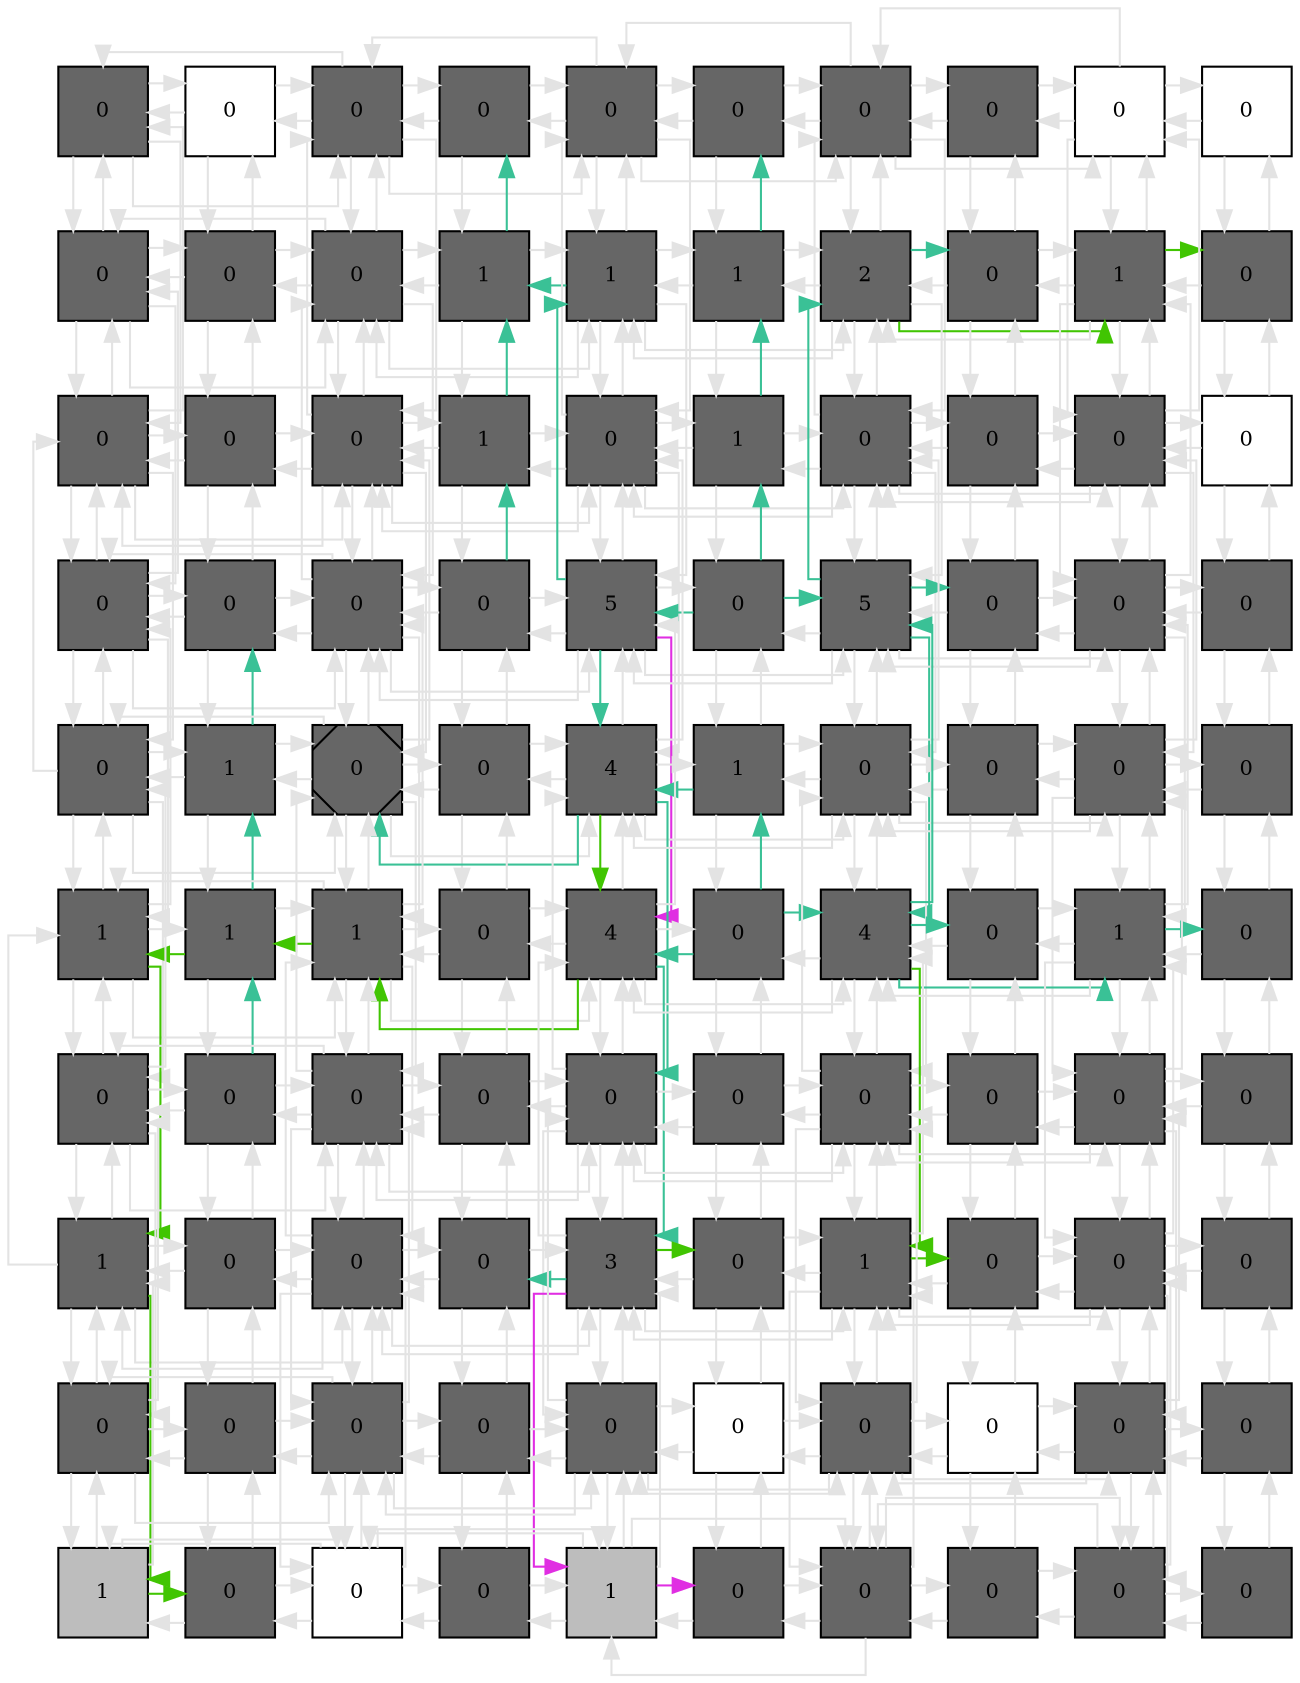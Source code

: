 digraph layout  {
rankdir=TB;
splines=ortho;
node [fixedsize=false, style=filled, width="0.6"];
edge [constraint=false];
0 [fillcolor="#666666", fontsize=10, label=0, shape=square, tooltip="name:  FGFR1 ,\nin_degree: 4,\nout_degree: 4"];
1 [fillcolor="#FFFFFF", fontsize=10, label=0, shape=square, tooltip="name: None,\nin_degree: 3,\nout_degree: 3"];
2 [fillcolor="#666666", fontsize=10, label=0, shape=square, tooltip="name:  LGALS1 ,\nin_degree: 6,\nout_degree: 6"];
3 [fillcolor="#666666", fontsize=10, label=0, shape=square, tooltip="name:  OGT ,\nin_degree: 3,\nout_degree: 3"];
4 [fillcolor="#666666", fontsize=10, label=0, shape=square, tooltip="name:  MGAT5 ,\nin_degree: 6,\nout_degree: 6"];
5 [fillcolor="#666666", fontsize=10, label=0, shape=square, tooltip="name:  SELP ,\nin_degree: 3,\nout_degree: 3"];
6 [fillcolor="#666666", fontsize=10, label=0, shape=square, tooltip="name:  CD63 ,\nin_degree: 6,\nout_degree: 6"];
7 [fillcolor="#666666", fontsize=10, label=0, shape=square, tooltip="name:  CD81 ,\nin_degree: 3,\nout_degree: 3"];
8 [fillcolor="#FFFFFF", fontsize=10, label=0, shape=square, tooltip="name: None,\nin_degree: 5,\nout_degree: 5"];
9 [fillcolor="#FFFFFF", fontsize=10, label=0, shape=square, tooltip="name: None,\nin_degree: 2,\nout_degree: 2"];
10 [fillcolor="#666666", fontsize=10, label=0, shape=square, tooltip="name:  PTCH1 ,\nin_degree: 5,\nout_degree: 5"];
11 [fillcolor="#666666", fontsize=10, label=0, shape=square, tooltip="name:  H2AFX ,\nin_degree: 4,\nout_degree: 4"];
12 [fillcolor="#666666", fontsize=10, label=0, shape=square, tooltip="name:  BMI1 ,\nin_degree: 7,\nout_degree: 7"];
13 [fillcolor="#666666", fontsize=10, label=1, shape=square, tooltip="name:  CASP3 ,\nin_degree: 4,\nout_degree: 4"];
14 [fillcolor="#666666", fontsize=10, label=1, shape=square, tooltip="name:  CD70 ,\nin_degree: 7,\nout_degree: 7"];
15 [fillcolor="#666666", fontsize=10, label=1, shape=square, tooltip="name:  RPS6KA5 ,\nin_degree: 4,\nout_degree: 4"];
16 [fillcolor="#666666", fontsize=10, label=2, shape=square, tooltip="name:  MAP4K4 ,\nin_degree: 7,\nout_degree: 7"];
17 [fillcolor="#666666", fontsize=10, label=0, shape=square, tooltip="name:  CD69 ,\nin_degree: 4,\nout_degree: 4"];
18 [fillcolor="#666666", fontsize=10, label=1, shape=square, tooltip="name:  MYL9 ,\nin_degree: 6,\nout_degree: 6"];
19 [fillcolor="#666666", fontsize=10, label=0, shape=square, tooltip="name:  MYLK ,\nin_degree: 3,\nout_degree: 3"];
20 [fillcolor="#666666", fontsize=10, label=0, shape=square, tooltip="name:  PAX3 ,\nin_degree: 6,\nout_degree: 6"];
21 [fillcolor="#666666", fontsize=10, label=0, shape=square, tooltip="name:  ALOX5 ,\nin_degree: 4,\nout_degree: 4"];
22 [fillcolor="#666666", fontsize=10, label=0, shape=square, tooltip="name:  TGFBR3 ,\nin_degree: 8,\nout_degree: 8"];
23 [fillcolor="#666666", fontsize=10, label=1, shape=square, tooltip="name:  CTSB ,\nin_degree: 4,\nout_degree: 4"];
24 [fillcolor="#666666", fontsize=10, label=0, shape=square, tooltip="name:  CAV1 ,\nin_degree: 8,\nout_degree: 8"];
25 [fillcolor="#666666", fontsize=10, label=1, shape=square, tooltip="name:  AKAP12 ,\nin_degree: 4,\nout_degree: 4"];
26 [fillcolor="#666666", fontsize=10, label=0, shape=square, tooltip="name:  PRKCA ,\nin_degree: 8,\nout_degree: 8"];
27 [fillcolor="#666666", fontsize=10, label=0, shape=square, tooltip="name:  PLD1 ,\nin_degree: 4,\nout_degree: 4"];
28 [fillcolor="#666666", fontsize=10, label=0, shape=square, tooltip="name:  MARCKS ,\nin_degree: 7,\nout_degree: 7"];
29 [fillcolor="#FFFFFF", fontsize=10, label=0, shape=square, tooltip="name: None,\nin_degree: 3,\nout_degree: 3"];
30 [fillcolor="#666666", fontsize=10, label=0, shape=square, tooltip="name:  NAB1 ,\nin_degree: 6,\nout_degree: 6"];
31 [fillcolor="#666666", fontsize=10, label=0, shape=square, tooltip="name:  EGR1 ,\nin_degree: 4,\nout_degree: 4"];
32 [fillcolor="#666666", fontsize=10, label=0, shape=square, tooltip="name:  INPP5D ,\nin_degree: 8,\nout_degree: 8"];
33 [fillcolor="#666666", fontsize=10, label=0, shape=square, tooltip="name:  IGF1R ,\nin_degree: 4,\nout_degree: 4"];
34 [fillcolor="#666666", fontsize=10, label=5, shape=square, tooltip="name:  LPL ,\nin_degree: 8,\nout_degree: 8"];
35 [fillcolor="#666666", fontsize=10, label=0, shape=square, tooltip="name:  TNF ,\nin_degree: 4,\nout_degree: 4"];
36 [fillcolor="#666666", fontsize=10, label=5, shape=square, tooltip="name:  DPP4 ,\nin_degree: 8,\nout_degree: 8"];
37 [fillcolor="#666666", fontsize=10, label=0, shape=square, tooltip="name:  APP ,\nin_degree: 4,\nout_degree: 4"];
38 [fillcolor="#666666", fontsize=10, label=0, shape=square, tooltip="name:  FYN ,\nin_degree: 7,\nout_degree: 7"];
39 [fillcolor="#666666", fontsize=10, label=0, shape=square, tooltip="name:  APLP2 ,\nin_degree: 3,\nout_degree: 3"];
40 [fillcolor="#666666", fontsize=10, label=0, shape=square, tooltip="name:  FRK ,\nin_degree: 6,\nout_degree: 6"];
41 [fillcolor="#666666", fontsize=10, label=1, shape=square, tooltip="name:  AEBP1 ,\nin_degree: 4,\nout_degree: 4"];
42 [fillcolor="#666666", fontsize=10, label=0, shape=Msquare, tooltip="name:  PTEN ,\nin_degree: 8,\nout_degree: 8"];
43 [fillcolor="#666666", fontsize=10, label=0, shape=square, tooltip="name:  AKT3 ,\nin_degree: 4,\nout_degree: 4"];
44 [fillcolor="#666666", fontsize=10, label=4, shape=square, tooltip="name:  ADM ,\nin_degree: 8,\nout_degree: 8"];
45 [fillcolor="#666666", fontsize=10, label=1, shape=square, tooltip="name:  NCOR2 ,\nin_degree: 4,\nout_degree: 4"];
46 [fillcolor="#666666", fontsize=10, label=0, shape=square, tooltip="name:  VDR ,\nin_degree: 8,\nout_degree: 8"];
47 [fillcolor="#666666", fontsize=10, label=0, shape=square, tooltip="name:  CD74 ,\nin_degree: 4,\nout_degree: 4"];
48 [fillcolor="#666666", fontsize=10, label=0, shape=square, tooltip="name:  CSDA ,\nin_degree: 7,\nout_degree: 7"];
49 [fillcolor="#666666", fontsize=10, label=0, shape=square, tooltip="name:  CHST2 ,\nin_degree: 3,\nout_degree: 3"];
50 [fillcolor="#666666", fontsize=10, label=1, shape=square, tooltip="name:  SKI ,\nin_degree: 6,\nout_degree: 6"];
51 [fillcolor="#666666", fontsize=10, label=1, shape=square, tooltip="name:  HDAC9 ,\nin_degree: 4,\nout_degree: 4"];
52 [fillcolor="#666666", fontsize=10, label=1, shape=square, tooltip="name:  RRM1 ,\nin_degree: 8,\nout_degree: 8"];
53 [fillcolor="#666666", fontsize=10, label=0, shape=square, tooltip="name:  JAK1 ,\nin_degree: 4,\nout_degree: 4"];
54 [fillcolor="#666666", fontsize=10, label=4, shape=square, tooltip="name:  IL7 ,\nin_degree: 8,\nout_degree: 8"];
55 [fillcolor="#666666", fontsize=10, label=0, shape=square, tooltip="name:  IFNGR2 ,\nin_degree: 4,\nout_degree: 4"];
56 [fillcolor="#666666", fontsize=10, label=4, shape=square, tooltip="name:  HSP90B1 ,\nin_degree: 8,\nout_degree: 8"];
57 [fillcolor="#666666", fontsize=10, label=0, shape=square, tooltip="name:  MIF ,\nin_degree: 4,\nout_degree: 4"];
58 [fillcolor="#666666", fontsize=10, label=1, shape=square, tooltip="name:  RFC5 ,\nin_degree: 7,\nout_degree: 7"];
59 [fillcolor="#666666", fontsize=10, label=0, shape=square, tooltip="name:  SELL ,\nin_degree: 3,\nout_degree: 3"];
60 [fillcolor="#666666", fontsize=10, label=0, shape=square, tooltip="name:  CREM ,\nin_degree: 6,\nout_degree: 6"];
61 [fillcolor="#666666", fontsize=10, label=0, shape=square, tooltip="name:  CNR1 ,\nin_degree: 4,\nout_degree: 4"];
62 [fillcolor="#666666", fontsize=10, label=0, shape=square, tooltip="name:  ILK ,\nin_degree: 8,\nout_degree: 8"];
63 [fillcolor="#666666", fontsize=10, label=0, shape=square, tooltip="name:  IL10RA ,\nin_degree: 4,\nout_degree: 4"];
64 [fillcolor="#666666", fontsize=10, label=0, shape=square, tooltip="name:  FOS ,\nin_degree: 8,\nout_degree: 8"];
65 [fillcolor="#666666", fontsize=10, label=0, shape=square, tooltip="name:  CCL5 ,\nin_degree: 4,\nout_degree: 4"];
66 [fillcolor="#666666", fontsize=10, label=0, shape=square, tooltip="name:  HSP90AA1 ,\nin_degree: 8,\nout_degree: 8"];
67 [fillcolor="#666666", fontsize=10, label=0, shape=square, tooltip="name:  GSK3B ,\nin_degree: 4,\nout_degree: 4"];
68 [fillcolor="#666666", fontsize=10, label=0, shape=square, tooltip="name:  PCNA ,\nin_degree: 7,\nout_degree: 7"];
69 [fillcolor="#666666", fontsize=10, label=0, shape=square, tooltip="name:  TCF3 ,\nin_degree: 3,\nout_degree: 3"];
70 [fillcolor="#666666", fontsize=10, label=1, shape=square, tooltip="name:  HIST1H3H ,\nin_degree: 6,\nout_degree: 6"];
71 [fillcolor="#666666", fontsize=10, label=0, shape=square, tooltip="name:  HIST2H2AA3 ,\nin_degree: 4,\nout_degree: 4"];
72 [fillcolor="#666666", fontsize=10, label=0, shape=square, tooltip="name:  CSNK2A2 ,\nin_degree: 8,\nout_degree: 8"];
73 [fillcolor="#666666", fontsize=10, label=0, shape=square, tooltip="name:  APOBEC3G ,\nin_degree: 4,\nout_degree: 4"];
74 [fillcolor="#666666", fontsize=10, label=3, shape=square, tooltip="name:  LMNA ,\nin_degree: 8,\nout_degree: 8"];
75 [fillcolor="#666666", fontsize=10, label=0, shape=square, tooltip="name:  NOTCH2 ,\nin_degree: 4,\nout_degree: 4"];
76 [fillcolor="#666666", fontsize=10, label=1, shape=square, tooltip="name:  FCER2 ,\nin_degree: 8,\nout_degree: 8"];
77 [fillcolor="#666666", fontsize=10, label=0, shape=square, tooltip="name:  NFE2L2 ,\nin_degree: 4,\nout_degree: 4"];
78 [fillcolor="#666666", fontsize=10, label=0, shape=square, tooltip="name:  LIG1 ,\nin_degree: 7,\nout_degree: 7"];
79 [fillcolor="#666666", fontsize=10, label=0, shape=square, tooltip="name:  AFF1 ,\nin_degree: 3,\nout_degree: 3"];
80 [fillcolor="#666666", fontsize=10, label=0, shape=square, tooltip="name:  ANXA2 ,\nin_degree: 5,\nout_degree: 5"];
81 [fillcolor="#666666", fontsize=10, label=0, shape=square, tooltip="name:  EED ,\nin_degree: 4,\nout_degree: 4"];
82 [fillcolor="#666666", fontsize=10, label=0, shape=square, tooltip="name:  CCND2 ,\nin_degree: 7,\nout_degree: 7"];
83 [fillcolor="#666666", fontsize=10, label=0, shape=square, tooltip="name:  CUL5 ,\nin_degree: 4,\nout_degree: 4"];
84 [fillcolor="#666666", fontsize=10, label=0, shape=square, tooltip="name:  MAP2K6 ,\nin_degree: 7,\nout_degree: 7"];
85 [fillcolor="#FFFFFF", fontsize=10, label=0, shape=square, tooltip="name: None,\nin_degree: 4,\nout_degree: 4"];
86 [fillcolor="#666666", fontsize=10, label=0, shape=square, tooltip="name:  AICDA ,\nin_degree: 7,\nout_degree: 7"];
87 [fillcolor="#FFFFFF", fontsize=10, label=0, shape=square, tooltip="name: None,\nin_degree: 4,\nout_degree: 4"];
88 [fillcolor="#666666", fontsize=10, label=0, shape=square, tooltip="name:  CD79A ,\nin_degree: 6,\nout_degree: 6"];
89 [fillcolor="#666666", fontsize=10, label=0, shape=square, tooltip="name:  BLNK ,\nin_degree: 3,\nout_degree: 3"];
90 [fillcolor="#bdbdbd", fontsize=10, label=1, shape=square, tooltip="name: None,\nin_degree: 4,\nout_degree: 4"];
91 [fillcolor="#666666", fontsize=10, label=0, shape=square, tooltip="name:  EZH2 ,\nin_degree: 3,\nout_degree: 3"];
92 [fillcolor="#FFFFFF", fontsize=10, label=0, shape=square, tooltip="name: None,\nin_degree: 6,\nout_degree: 6"];
93 [fillcolor="#666666", fontsize=10, label=0, shape=square, tooltip="name:  RUNX3 ,\nin_degree: 3,\nout_degree: 3"];
94 [fillcolor="#bdbdbd", fontsize=10, label=1, shape=square, tooltip="name: None,\nin_degree: 6,\nout_degree: 6"];
95 [fillcolor="#666666", fontsize=10, label=0, shape=square, tooltip="name:  PRF1 ,\nin_degree: 3,\nout_degree: 3"];
96 [fillcolor="#666666", fontsize=10, label=0, shape=square, tooltip="name:  CD27 ,\nin_degree: 6,\nout_degree: 6"];
97 [fillcolor="#666666", fontsize=10, label=0, shape=square, tooltip="name:  TNFRSF1B ,\nin_degree: 3,\nout_degree: 3"];
98 [fillcolor="#666666", fontsize=10, label=0, shape=square, tooltip="name:  CD86 ,\nin_degree: 5,\nout_degree: 5"];
99 [fillcolor="#666666", fontsize=10, label=0, shape=square, tooltip="name:  SIAH1 ,\nin_degree: 2,\nout_degree: 2"];
0 -> 1  [color=grey89, style="penwidth(0.1)", tooltip=" ", weight=1];
0 -> 10  [color=grey89, style="penwidth(0.1)", tooltip=" ", weight=1];
0 -> 20  [color=grey89, style="penwidth(0.1)", tooltip=" ", weight=1];
0 -> 2  [color=grey89, style="penwidth(0.1)", tooltip=" ", weight=1];
1 -> 0  [color=grey89, style="penwidth(0.1)", tooltip=" ", weight=1];
1 -> 2  [color=grey89, style="penwidth(0.1)", tooltip=" ", weight=1];
1 -> 11  [color=grey89, style="penwidth(0.1)", tooltip=" ", weight=1];
2 -> 1  [color=grey89, style="penwidth(0.1)", tooltip=" ", weight=1];
2 -> 3  [color=grey89, style="penwidth(0.1)", tooltip=" ", weight=1];
2 -> 12  [color=grey89, style="penwidth(0.1)", tooltip=" ", weight=1];
2 -> 22  [color=grey89, style="penwidth(0.1)", tooltip=" ", weight=1];
2 -> 4  [color=grey89, style="penwidth(0.1)", tooltip=" ", weight=1];
2 -> 0  [color=grey89, style="penwidth(0.1)", tooltip=" ", weight=1];
3 -> 2  [color=grey89, style="penwidth(0.1)", tooltip=" ", weight=1];
3 -> 4  [color=grey89, style="penwidth(0.1)", tooltip=" ", weight=1];
3 -> 13  [color=grey89, style="penwidth(0.1)", tooltip=" ", weight=1];
4 -> 3  [color=grey89, style="penwidth(0.1)", tooltip=" ", weight=1];
4 -> 5  [color=grey89, style="penwidth(0.1)", tooltip=" ", weight=1];
4 -> 14  [color=grey89, style="penwidth(0.1)", tooltip=" ", weight=1];
4 -> 24  [color=grey89, style="penwidth(0.1)", tooltip=" ", weight=1];
4 -> 6  [color=grey89, style="penwidth(0.1)", tooltip=" ", weight=1];
4 -> 2  [color=grey89, style="penwidth(0.1)", tooltip=" ", weight=1];
5 -> 4  [color=grey89, style="penwidth(0.1)", tooltip=" ", weight=1];
5 -> 6  [color=grey89, style="penwidth(0.1)", tooltip=" ", weight=1];
5 -> 15  [color=grey89, style="penwidth(0.1)", tooltip=" ", weight=1];
6 -> 5  [color=grey89, style="penwidth(0.1)", tooltip=" ", weight=1];
6 -> 7  [color=grey89, style="penwidth(0.1)", tooltip=" ", weight=1];
6 -> 16  [color=grey89, style="penwidth(0.1)", tooltip=" ", weight=1];
6 -> 26  [color=grey89, style="penwidth(0.1)", tooltip=" ", weight=1];
6 -> 8  [color=grey89, style="penwidth(0.1)", tooltip=" ", weight=1];
6 -> 4  [color=grey89, style="penwidth(0.1)", tooltip=" ", weight=1];
7 -> 6  [color=grey89, style="penwidth(0.1)", tooltip=" ", weight=1];
7 -> 8  [color=grey89, style="penwidth(0.1)", tooltip=" ", weight=1];
7 -> 17  [color=grey89, style="penwidth(0.1)", tooltip=" ", weight=1];
8 -> 7  [color=grey89, style="penwidth(0.1)", tooltip=" ", weight=1];
8 -> 9  [color=grey89, style="penwidth(0.1)", tooltip=" ", weight=1];
8 -> 18  [color=grey89, style="penwidth(0.1)", tooltip=" ", weight=1];
8 -> 28  [color=grey89, style="penwidth(0.1)", tooltip=" ", weight=1];
8 -> 6  [color=grey89, style="penwidth(0.1)", tooltip=" ", weight=1];
9 -> 8  [color=grey89, style="penwidth(0.1)", tooltip=" ", weight=1];
9 -> 19  [color=grey89, style="penwidth(0.1)", tooltip=" ", weight=1];
10 -> 0  [color=grey89, style="penwidth(0.1)", tooltip=" ", weight=1];
10 -> 11  [color=grey89, style="penwidth(0.1)", tooltip=" ", weight=1];
10 -> 20  [color=grey89, style="penwidth(0.1)", tooltip=" ", weight=1];
10 -> 30  [color=grey89, style="penwidth(0.1)", tooltip=" ", weight=1];
10 -> 12  [color=grey89, style="penwidth(0.1)", tooltip=" ", weight=1];
11 -> 1  [color=grey89, style="penwidth(0.1)", tooltip=" ", weight=1];
11 -> 10  [color=grey89, style="penwidth(0.1)", tooltip=" ", weight=1];
11 -> 12  [color=grey89, style="penwidth(0.1)", tooltip=" ", weight=1];
11 -> 21  [color=grey89, style="penwidth(0.1)", tooltip=" ", weight=1];
12 -> 2  [color=grey89, style="penwidth(0.1)", tooltip=" ", weight=1];
12 -> 11  [color=grey89, style="penwidth(0.1)", tooltip=" ", weight=1];
12 -> 13  [color=grey89, style="penwidth(0.1)", tooltip=" ", weight=1];
12 -> 22  [color=grey89, style="penwidth(0.1)", tooltip=" ", weight=1];
12 -> 32  [color=grey89, style="penwidth(0.1)", tooltip=" ", weight=1];
12 -> 14  [color=grey89, style="penwidth(0.1)", tooltip=" ", weight=1];
12 -> 10  [color=grey89, style="penwidth(0.1)", tooltip=" ", weight=1];
13 -> 3  [color="#3AC196", style="penwidth(0.1)", tooltip="33( IGF1R ) to 3( OGT )", weight=1];
13 -> 12  [color=grey89, style="penwidth(0.1)", tooltip=" ", weight=1];
13 -> 14  [color=grey89, style="penwidth(0.1)", tooltip=" ", weight=1];
13 -> 23  [color=grey89, style="penwidth(0.1)", tooltip=" ", weight=1];
14 -> 4  [color=grey89, style="penwidth(0.1)", tooltip=" ", weight=1];
14 -> 13  [color="#3AC196", style="penwidth(0.1)", tooltip="35( TNF ) to 13( CASP3 )", weight=1];
14 -> 15  [color=grey89, style="penwidth(0.1)", tooltip=" ", weight=1];
14 -> 24  [color=grey89, style="penwidth(0.1)", tooltip=" ", weight=1];
14 -> 34  [color=grey89, style="penwidth(0.1)", tooltip=" ", weight=1];
14 -> 16  [color=grey89, style="penwidth(0.1)", tooltip=" ", weight=1];
14 -> 12  [color=grey89, style="penwidth(0.1)", tooltip=" ", weight=1];
15 -> 5  [color="#3AC196", style="penwidth(0.1)", tooltip="35( TNF ) to 5( SELP )", weight=1];
15 -> 14  [color=grey89, style="penwidth(0.1)", tooltip=" ", weight=1];
15 -> 16  [color=grey89, style="penwidth(0.1)", tooltip=" ", weight=1];
15 -> 25  [color=grey89, style="penwidth(0.1)", tooltip=" ", weight=1];
16 -> 6  [color=grey89, style="penwidth(0.1)", tooltip=" ", weight=1];
16 -> 15  [color=grey89, style="penwidth(0.1)", tooltip=" ", weight=1];
16 -> 17  [color="#3AC196", style="penwidth(0.1)", tooltip="35( TNF ) to 17( CD69 )", weight=1];
16 -> 26  [color=grey89, style="penwidth(0.1)", tooltip=" ", weight=1];
16 -> 36  [color=grey89, style="penwidth(0.1)", tooltip=" ", weight=1];
16 -> 18  [color="#41C502", style="penwidth(0.1)", tooltip="35( TNF ) to 19( MYLK )", weight=1];
16 -> 14  [color=grey89, style="penwidth(0.1)", tooltip=" ", weight=1];
17 -> 7  [color=grey89, style="penwidth(0.1)", tooltip=" ", weight=1];
17 -> 16  [color=grey89, style="penwidth(0.1)", tooltip=" ", weight=1];
17 -> 18  [color=grey89, style="penwidth(0.1)", tooltip=" ", weight=1];
17 -> 27  [color=grey89, style="penwidth(0.1)", tooltip=" ", weight=1];
18 -> 8  [color=grey89, style="penwidth(0.1)", tooltip=" ", weight=1];
18 -> 17  [color=grey89, style="penwidth(0.1)", tooltip=" ", weight=1];
18 -> 19  [color="#41C502", style="penwidth(0.1)", tooltip="35( TNF ) to 19( MYLK )", weight=1];
18 -> 28  [color=grey89, style="penwidth(0.1)", tooltip=" ", weight=1];
18 -> 38  [color=grey89, style="penwidth(0.1)", tooltip=" ", weight=1];
18 -> 16  [color=grey89, style="penwidth(0.1)", tooltip=" ", weight=1];
19 -> 9  [color=grey89, style="penwidth(0.1)", tooltip=" ", weight=1];
19 -> 18  [color=grey89, style="penwidth(0.1)", tooltip=" ", weight=1];
19 -> 29  [color=grey89, style="penwidth(0.1)", tooltip=" ", weight=1];
20 -> 10  [color=grey89, style="penwidth(0.1)", tooltip=" ", weight=1];
20 -> 21  [color=grey89, style="penwidth(0.1)", tooltip=" ", weight=1];
20 -> 30  [color=grey89, style="penwidth(0.1)", tooltip=" ", weight=1];
20 -> 40  [color=grey89, style="penwidth(0.1)", tooltip=" ", weight=1];
20 -> 0  [color=grey89, style="penwidth(0.1)", tooltip=" ", weight=1];
20 -> 22  [color=grey89, style="penwidth(0.1)", tooltip=" ", weight=1];
21 -> 11  [color=grey89, style="penwidth(0.1)", tooltip=" ", weight=1];
21 -> 20  [color=grey89, style="penwidth(0.1)", tooltip=" ", weight=1];
21 -> 22  [color=grey89, style="penwidth(0.1)", tooltip=" ", weight=1];
21 -> 31  [color=grey89, style="penwidth(0.1)", tooltip=" ", weight=1];
22 -> 12  [color=grey89, style="penwidth(0.1)", tooltip=" ", weight=1];
22 -> 21  [color=grey89, style="penwidth(0.1)", tooltip=" ", weight=1];
22 -> 23  [color=grey89, style="penwidth(0.1)", tooltip=" ", weight=1];
22 -> 32  [color=grey89, style="penwidth(0.1)", tooltip=" ", weight=1];
22 -> 42  [color=grey89, style="penwidth(0.1)", tooltip=" ", weight=1];
22 -> 2  [color=grey89, style="penwidth(0.1)", tooltip=" ", weight=1];
22 -> 24  [color=grey89, style="penwidth(0.1)", tooltip=" ", weight=1];
22 -> 20  [color=grey89, style="penwidth(0.1)", tooltip=" ", weight=1];
23 -> 13  [color="#3AC196", style="penwidth(0.1)", tooltip="33( IGF1R ) to 3( OGT )", weight=1];
23 -> 22  [color=grey89, style="penwidth(0.1)", tooltip=" ", weight=1];
23 -> 24  [color=grey89, style="penwidth(0.1)", tooltip=" ", weight=1];
23 -> 33  [color=grey89, style="penwidth(0.1)", tooltip=" ", weight=1];
24 -> 14  [color=grey89, style="penwidth(0.1)", tooltip=" ", weight=1];
24 -> 23  [color=grey89, style="penwidth(0.1)", tooltip=" ", weight=1];
24 -> 25  [color=grey89, style="penwidth(0.1)", tooltip=" ", weight=1];
24 -> 34  [color=grey89, style="penwidth(0.1)", tooltip=" ", weight=1];
24 -> 44  [color=grey89, style="penwidth(0.1)", tooltip=" ", weight=1];
24 -> 4  [color=grey89, style="penwidth(0.1)", tooltip=" ", weight=1];
24 -> 26  [color=grey89, style="penwidth(0.1)", tooltip=" ", weight=1];
24 -> 22  [color=grey89, style="penwidth(0.1)", tooltip=" ", weight=1];
25 -> 15  [color="#3AC196", style="penwidth(0.1)", tooltip="35( TNF ) to 5( SELP )", weight=1];
25 -> 24  [color=grey89, style="penwidth(0.1)", tooltip=" ", weight=1];
25 -> 26  [color=grey89, style="penwidth(0.1)", tooltip=" ", weight=1];
25 -> 35  [color=grey89, style="penwidth(0.1)", tooltip=" ", weight=1];
26 -> 16  [color=grey89, style="penwidth(0.1)", tooltip=" ", weight=1];
26 -> 25  [color=grey89, style="penwidth(0.1)", tooltip=" ", weight=1];
26 -> 27  [color=grey89, style="penwidth(0.1)", tooltip=" ", weight=1];
26 -> 36  [color=grey89, style="penwidth(0.1)", tooltip=" ", weight=1];
26 -> 46  [color=grey89, style="penwidth(0.1)", tooltip=" ", weight=1];
26 -> 6  [color=grey89, style="penwidth(0.1)", tooltip=" ", weight=1];
26 -> 28  [color=grey89, style="penwidth(0.1)", tooltip=" ", weight=1];
26 -> 24  [color=grey89, style="penwidth(0.1)", tooltip=" ", weight=1];
27 -> 17  [color=grey89, style="penwidth(0.1)", tooltip=" ", weight=1];
27 -> 26  [color=grey89, style="penwidth(0.1)", tooltip=" ", weight=1];
27 -> 28  [color=grey89, style="penwidth(0.1)", tooltip=" ", weight=1];
27 -> 37  [color=grey89, style="penwidth(0.1)", tooltip=" ", weight=1];
28 -> 18  [color=grey89, style="penwidth(0.1)", tooltip=" ", weight=1];
28 -> 27  [color=grey89, style="penwidth(0.1)", tooltip=" ", weight=1];
28 -> 29  [color=grey89, style="penwidth(0.1)", tooltip=" ", weight=1];
28 -> 38  [color=grey89, style="penwidth(0.1)", tooltip=" ", weight=1];
28 -> 48  [color=grey89, style="penwidth(0.1)", tooltip=" ", weight=1];
28 -> 8  [color=grey89, style="penwidth(0.1)", tooltip=" ", weight=1];
28 -> 26  [color=grey89, style="penwidth(0.1)", tooltip=" ", weight=1];
29 -> 19  [color=grey89, style="penwidth(0.1)", tooltip=" ", weight=1];
29 -> 28  [color=grey89, style="penwidth(0.1)", tooltip=" ", weight=1];
29 -> 39  [color=grey89, style="penwidth(0.1)", tooltip=" ", weight=1];
30 -> 20  [color=grey89, style="penwidth(0.1)", tooltip=" ", weight=1];
30 -> 31  [color=grey89, style="penwidth(0.1)", tooltip=" ", weight=1];
30 -> 40  [color=grey89, style="penwidth(0.1)", tooltip=" ", weight=1];
30 -> 50  [color=grey89, style="penwidth(0.1)", tooltip=" ", weight=1];
30 -> 10  [color=grey89, style="penwidth(0.1)", tooltip=" ", weight=1];
30 -> 32  [color=grey89, style="penwidth(0.1)", tooltip=" ", weight=1];
31 -> 21  [color=grey89, style="penwidth(0.1)", tooltip=" ", weight=1];
31 -> 30  [color=grey89, style="penwidth(0.1)", tooltip=" ", weight=1];
31 -> 32  [color=grey89, style="penwidth(0.1)", tooltip=" ", weight=1];
31 -> 41  [color=grey89, style="penwidth(0.1)", tooltip=" ", weight=1];
32 -> 22  [color=grey89, style="penwidth(0.1)", tooltip=" ", weight=1];
32 -> 31  [color=grey89, style="penwidth(0.1)", tooltip=" ", weight=1];
32 -> 33  [color=grey89, style="penwidth(0.1)", tooltip=" ", weight=1];
32 -> 42  [color=grey89, style="penwidth(0.1)", tooltip=" ", weight=1];
32 -> 52  [color=grey89, style="penwidth(0.1)", tooltip=" ", weight=1];
32 -> 12  [color=grey89, style="penwidth(0.1)", tooltip=" ", weight=1];
32 -> 34  [color=grey89, style="penwidth(0.1)", tooltip=" ", weight=1];
32 -> 30  [color=grey89, style="penwidth(0.1)", tooltip=" ", weight=1];
33 -> 23  [color="#3AC196", style="penwidth(0.1)", tooltip="33( IGF1R ) to 3( OGT )", weight=1];
33 -> 32  [color=grey89, style="penwidth(0.1)", tooltip=" ", weight=1];
33 -> 34  [color=grey89, style="penwidth(0.1)", tooltip=" ", weight=1];
33 -> 43  [color=grey89, style="penwidth(0.1)", tooltip=" ", weight=1];
34 -> 24  [color=grey89, style="penwidth(0.1)", tooltip=" ", weight=1];
34 -> 33  [color=grey89, style="penwidth(0.1)", tooltip=" ", weight=1];
34 -> 35  [color=grey89, style="penwidth(0.1)", tooltip=" ", weight=1];
34 -> 44  [color="#3AC196", style="penwidth(0.1)", tooltip="35( TNF ) to 42( PTEN )", weight=1];
34 -> 54  [color="#E02EE2", style="penwidth(0.1)", tooltip="35( TNF ) to 95( PRF1 )", weight=1];
34 -> 14  [color="#3AC196", style="penwidth(0.1)", tooltip="35( TNF ) to 13( CASP3 )", weight=1];
34 -> 36  [color=grey89, style="penwidth(0.1)", tooltip=" ", weight=1];
34 -> 32  [color=grey89, style="penwidth(0.1)", tooltip=" ", weight=1];
35 -> 25  [color="#3AC196", style="penwidth(0.1)", tooltip="35( TNF ) to 5( SELP )", weight=1];
35 -> 34  [color="#3AC196", style="penwidth(0.1)", tooltip="35( TNF ) to 13( CASP3 )", weight=1];
35 -> 36  [color="#3AC196", style="penwidth(0.1)", tooltip="35( TNF ) to 17( CD69 )", weight=1];
35 -> 45  [color=grey89, style="penwidth(0.1)", tooltip=" ", weight=1];
36 -> 26  [color=grey89, style="penwidth(0.1)", tooltip=" ", weight=1];
36 -> 35  [color=grey89, style="penwidth(0.1)", tooltip=" ", weight=1];
36 -> 37  [color="#3AC196", style="penwidth(0.1)", tooltip="55( IFNGR2 ) to 37( APP )", weight=1];
36 -> 46  [color=grey89, style="penwidth(0.1)", tooltip=" ", weight=1];
36 -> 56  [color="#3AC196", style="penwidth(0.1)", tooltip="35( TNF ) to 57( MIF )", weight=1];
36 -> 16  [color="#3AC196", style="penwidth(0.1)", tooltip="35( TNF ) to 17( CD69 )", weight=1];
36 -> 38  [color=grey89, style="penwidth(0.1)", tooltip=" ", weight=1];
36 -> 34  [color=grey89, style="penwidth(0.1)", tooltip=" ", weight=1];
37 -> 27  [color=grey89, style="penwidth(0.1)", tooltip=" ", weight=1];
37 -> 36  [color=grey89, style="penwidth(0.1)", tooltip=" ", weight=1];
37 -> 38  [color=grey89, style="penwidth(0.1)", tooltip=" ", weight=1];
37 -> 47  [color=grey89, style="penwidth(0.1)", tooltip=" ", weight=1];
38 -> 28  [color=grey89, style="penwidth(0.1)", tooltip=" ", weight=1];
38 -> 37  [color=grey89, style="penwidth(0.1)", tooltip=" ", weight=1];
38 -> 39  [color=grey89, style="penwidth(0.1)", tooltip=" ", weight=1];
38 -> 48  [color=grey89, style="penwidth(0.1)", tooltip=" ", weight=1];
38 -> 58  [color=grey89, style="penwidth(0.1)", tooltip=" ", weight=1];
38 -> 18  [color=grey89, style="penwidth(0.1)", tooltip=" ", weight=1];
38 -> 36  [color=grey89, style="penwidth(0.1)", tooltip=" ", weight=1];
39 -> 29  [color=grey89, style="penwidth(0.1)", tooltip=" ", weight=1];
39 -> 38  [color=grey89, style="penwidth(0.1)", tooltip=" ", weight=1];
39 -> 49  [color=grey89, style="penwidth(0.1)", tooltip=" ", weight=1];
40 -> 30  [color=grey89, style="penwidth(0.1)", tooltip=" ", weight=1];
40 -> 41  [color=grey89, style="penwidth(0.1)", tooltip=" ", weight=1];
40 -> 50  [color=grey89, style="penwidth(0.1)", tooltip=" ", weight=1];
40 -> 60  [color=grey89, style="penwidth(0.1)", tooltip=" ", weight=1];
40 -> 20  [color=grey89, style="penwidth(0.1)", tooltip=" ", weight=1];
40 -> 42  [color=grey89, style="penwidth(0.1)", tooltip=" ", weight=1];
41 -> 31  [color="#3AC196", style="penwidth(0.1)", tooltip="61( CNR1 ) to 31( EGR1 )", weight=1];
41 -> 40  [color=grey89, style="penwidth(0.1)", tooltip=" ", weight=1];
41 -> 42  [color=grey89, style="penwidth(0.1)", tooltip=" ", weight=1];
41 -> 51  [color=grey89, style="penwidth(0.1)", tooltip=" ", weight=1];
42 -> 32  [color=grey89, style="penwidth(0.1)", tooltip=" ", weight=1];
42 -> 41  [color=grey89, style="penwidth(0.1)", tooltip=" ", weight=1];
42 -> 43  [color=grey89, style="penwidth(0.1)", tooltip=" ", weight=1];
42 -> 52  [color=grey89, style="penwidth(0.1)", tooltip=" ", weight=1];
42 -> 62  [color=grey89, style="penwidth(0.1)", tooltip=" ", weight=1];
42 -> 22  [color=grey89, style="penwidth(0.1)", tooltip=" ", weight=1];
42 -> 44  [color=grey89, style="penwidth(0.1)", tooltip=" ", weight=1];
42 -> 40  [color=grey89, style="penwidth(0.1)", tooltip=" ", weight=1];
43 -> 33  [color=grey89, style="penwidth(0.1)", tooltip=" ", weight=1];
43 -> 42  [color=grey89, style="penwidth(0.1)", tooltip=" ", weight=1];
43 -> 44  [color=grey89, style="penwidth(0.1)", tooltip=" ", weight=1];
43 -> 53  [color=grey89, style="penwidth(0.1)", tooltip=" ", weight=1];
44 -> 34  [color=grey89, style="penwidth(0.1)", tooltip=" ", weight=1];
44 -> 43  [color=grey89, style="penwidth(0.1)", tooltip=" ", weight=1];
44 -> 45  [color=grey89, style="penwidth(0.1)", tooltip=" ", weight=1];
44 -> 54  [color="#41C502", style="penwidth(0.1)", tooltip="45( NCOR2 ) to 51( HDAC9 )", weight=1];
44 -> 64  [color="#3AC196", style="penwidth(0.1)", tooltip="35( TNF ) to 64( FOS )", weight=1];
44 -> 24  [color=grey89, style="penwidth(0.1)", tooltip=" ", weight=1];
44 -> 46  [color=grey89, style="penwidth(0.1)", tooltip=" ", weight=1];
44 -> 42  [color="#3AC196", style="penwidth(0.1)", tooltip="55( IFNGR2 ) to 42( PTEN )", weight=1];
45 -> 35  [color=grey89, style="penwidth(0.1)", tooltip=" ", weight=1];
45 -> 44  [color="#3AC196", style="penwidth(0.1)", tooltip="55( IFNGR2 ) to 42( PTEN )", weight=1];
45 -> 46  [color=grey89, style="penwidth(0.1)", tooltip=" ", weight=1];
45 -> 55  [color=grey89, style="penwidth(0.1)", tooltip=" ", weight=1];
46 -> 36  [color=grey89, style="penwidth(0.1)", tooltip=" ", weight=1];
46 -> 45  [color=grey89, style="penwidth(0.1)", tooltip=" ", weight=1];
46 -> 47  [color=grey89, style="penwidth(0.1)", tooltip=" ", weight=1];
46 -> 56  [color=grey89, style="penwidth(0.1)", tooltip=" ", weight=1];
46 -> 66  [color=grey89, style="penwidth(0.1)", tooltip=" ", weight=1];
46 -> 26  [color=grey89, style="penwidth(0.1)", tooltip=" ", weight=1];
46 -> 48  [color=grey89, style="penwidth(0.1)", tooltip=" ", weight=1];
46 -> 44  [color=grey89, style="penwidth(0.1)", tooltip=" ", weight=1];
47 -> 37  [color=grey89, style="penwidth(0.1)", tooltip=" ", weight=1];
47 -> 46  [color=grey89, style="penwidth(0.1)", tooltip=" ", weight=1];
47 -> 48  [color=grey89, style="penwidth(0.1)", tooltip=" ", weight=1];
47 -> 57  [color=grey89, style="penwidth(0.1)", tooltip=" ", weight=1];
48 -> 38  [color=grey89, style="penwidth(0.1)", tooltip=" ", weight=1];
48 -> 47  [color=grey89, style="penwidth(0.1)", tooltip=" ", weight=1];
48 -> 49  [color=grey89, style="penwidth(0.1)", tooltip=" ", weight=1];
48 -> 58  [color=grey89, style="penwidth(0.1)", tooltip=" ", weight=1];
48 -> 68  [color=grey89, style="penwidth(0.1)", tooltip=" ", weight=1];
48 -> 28  [color=grey89, style="penwidth(0.1)", tooltip=" ", weight=1];
48 -> 46  [color=grey89, style="penwidth(0.1)", tooltip=" ", weight=1];
49 -> 39  [color=grey89, style="penwidth(0.1)", tooltip=" ", weight=1];
49 -> 48  [color=grey89, style="penwidth(0.1)", tooltip=" ", weight=1];
49 -> 59  [color=grey89, style="penwidth(0.1)", tooltip=" ", weight=1];
50 -> 40  [color=grey89, style="penwidth(0.1)", tooltip=" ", weight=1];
50 -> 51  [color=grey89, style="penwidth(0.1)", tooltip=" ", weight=1];
50 -> 60  [color=grey89, style="penwidth(0.1)", tooltip=" ", weight=1];
50 -> 70  [color="#41C502", style="penwidth(0.1)", tooltip="51( HDAC9 ) to 91( EZH2 )", weight=1];
50 -> 30  [color=grey89, style="penwidth(0.1)", tooltip=" ", weight=1];
50 -> 52  [color=grey89, style="penwidth(0.1)", tooltip=" ", weight=1];
51 -> 41  [color="#3AC196", style="penwidth(0.1)", tooltip="61( CNR1 ) to 31( EGR1 )", weight=1];
51 -> 50  [color="#41C502", style="penwidth(0.1)", tooltip="51( HDAC9 ) to 91( EZH2 )", weight=1];
51 -> 52  [color=grey89, style="penwidth(0.1)", tooltip=" ", weight=1];
51 -> 61  [color=grey89, style="penwidth(0.1)", tooltip=" ", weight=1];
52 -> 42  [color=grey89, style="penwidth(0.1)", tooltip=" ", weight=1];
52 -> 51  [color="#41C502", style="penwidth(0.1)", tooltip="45( NCOR2 ) to 51( HDAC9 )", weight=1];
52 -> 53  [color=grey89, style="penwidth(0.1)", tooltip=" ", weight=1];
52 -> 62  [color=grey89, style="penwidth(0.1)", tooltip=" ", weight=1];
52 -> 72  [color=grey89, style="penwidth(0.1)", tooltip=" ", weight=1];
52 -> 32  [color=grey89, style="penwidth(0.1)", tooltip=" ", weight=1];
52 -> 54  [color=grey89, style="penwidth(0.1)", tooltip=" ", weight=1];
52 -> 50  [color=grey89, style="penwidth(0.1)", tooltip=" ", weight=1];
53 -> 43  [color=grey89, style="penwidth(0.1)", tooltip=" ", weight=1];
53 -> 52  [color=grey89, style="penwidth(0.1)", tooltip=" ", weight=1];
53 -> 54  [color=grey89, style="penwidth(0.1)", tooltip=" ", weight=1];
53 -> 63  [color=grey89, style="penwidth(0.1)", tooltip=" ", weight=1];
54 -> 44  [color=grey89, style="penwidth(0.1)", tooltip=" ", weight=1];
54 -> 53  [color=grey89, style="penwidth(0.1)", tooltip=" ", weight=1];
54 -> 55  [color=grey89, style="penwidth(0.1)", tooltip=" ", weight=1];
54 -> 64  [color=grey89, style="penwidth(0.1)", tooltip=" ", weight=1];
54 -> 74  [color="#3AC196", style="penwidth(0.1)", tooltip="55( IFNGR2 ) to 73( APOBEC3G )", weight=1];
54 -> 34  [color=grey89, style="penwidth(0.1)", tooltip=" ", weight=1];
54 -> 56  [color=grey89, style="penwidth(0.1)", tooltip=" ", weight=1];
54 -> 52  [color="#41C502", style="penwidth(0.1)", tooltip="45( NCOR2 ) to 51( HDAC9 )", weight=1];
55 -> 45  [color="#3AC196", style="penwidth(0.1)", tooltip="55( IFNGR2 ) to 42( PTEN )", weight=1];
55 -> 54  [color="#3AC196", style="penwidth(0.1)", tooltip="55( IFNGR2 ) to 73( APOBEC3G )", weight=1];
55 -> 56  [color="#3AC196", style="penwidth(0.1)", tooltip="55( IFNGR2 ) to 37( APP )", weight=1];
55 -> 65  [color=grey89, style="penwidth(0.1)", tooltip=" ", weight=1];
56 -> 46  [color=grey89, style="penwidth(0.1)", tooltip=" ", weight=1];
56 -> 55  [color=grey89, style="penwidth(0.1)", tooltip=" ", weight=1];
56 -> 57  [color="#3AC196", style="penwidth(0.1)", tooltip="35( TNF ) to 57( MIF )", weight=1];
56 -> 66  [color=grey89, style="penwidth(0.1)", tooltip=" ", weight=1];
56 -> 76  [color="#41C502", style="penwidth(0.1)", tooltip="35( TNF ) to 77( NFE2L2 )", weight=1];
56 -> 36  [color="#3AC196", style="penwidth(0.1)", tooltip="55( IFNGR2 ) to 37( APP )", weight=1];
56 -> 58  [color="#3AC196", style="penwidth(0.1)", tooltip="55( IFNGR2 ) to 59( SELL )", weight=1];
56 -> 54  [color=grey89, style="penwidth(0.1)", tooltip=" ", weight=1];
57 -> 47  [color=grey89, style="penwidth(0.1)", tooltip=" ", weight=1];
57 -> 56  [color=grey89, style="penwidth(0.1)", tooltip=" ", weight=1];
57 -> 58  [color=grey89, style="penwidth(0.1)", tooltip=" ", weight=1];
57 -> 67  [color=grey89, style="penwidth(0.1)", tooltip=" ", weight=1];
58 -> 48  [color=grey89, style="penwidth(0.1)", tooltip=" ", weight=1];
58 -> 57  [color=grey89, style="penwidth(0.1)", tooltip=" ", weight=1];
58 -> 59  [color="#3AC196", style="penwidth(0.1)", tooltip="55( IFNGR2 ) to 59( SELL )", weight=1];
58 -> 68  [color=grey89, style="penwidth(0.1)", tooltip=" ", weight=1];
58 -> 78  [color=grey89, style="penwidth(0.1)", tooltip=" ", weight=1];
58 -> 38  [color=grey89, style="penwidth(0.1)", tooltip=" ", weight=1];
58 -> 56  [color=grey89, style="penwidth(0.1)", tooltip=" ", weight=1];
59 -> 49  [color=grey89, style="penwidth(0.1)", tooltip=" ", weight=1];
59 -> 58  [color=grey89, style="penwidth(0.1)", tooltip=" ", weight=1];
59 -> 69  [color=grey89, style="penwidth(0.1)", tooltip=" ", weight=1];
60 -> 50  [color=grey89, style="penwidth(0.1)", tooltip=" ", weight=1];
60 -> 61  [color=grey89, style="penwidth(0.1)", tooltip=" ", weight=1];
60 -> 70  [color=grey89, style="penwidth(0.1)", tooltip=" ", weight=1];
60 -> 80  [color=grey89, style="penwidth(0.1)", tooltip=" ", weight=1];
60 -> 40  [color=grey89, style="penwidth(0.1)", tooltip=" ", weight=1];
60 -> 62  [color=grey89, style="penwidth(0.1)", tooltip=" ", weight=1];
61 -> 51  [color="#3AC196", style="penwidth(0.1)", tooltip="61( CNR1 ) to 31( EGR1 )", weight=1];
61 -> 60  [color=grey89, style="penwidth(0.1)", tooltip=" ", weight=1];
61 -> 62  [color=grey89, style="penwidth(0.1)", tooltip=" ", weight=1];
61 -> 71  [color=grey89, style="penwidth(0.1)", tooltip=" ", weight=1];
62 -> 52  [color=grey89, style="penwidth(0.1)", tooltip=" ", weight=1];
62 -> 61  [color=grey89, style="penwidth(0.1)", tooltip=" ", weight=1];
62 -> 63  [color=grey89, style="penwidth(0.1)", tooltip=" ", weight=1];
62 -> 72  [color=grey89, style="penwidth(0.1)", tooltip=" ", weight=1];
62 -> 82  [color=grey89, style="penwidth(0.1)", tooltip=" ", weight=1];
62 -> 42  [color=grey89, style="penwidth(0.1)", tooltip=" ", weight=1];
62 -> 64  [color=grey89, style="penwidth(0.1)", tooltip=" ", weight=1];
62 -> 60  [color=grey89, style="penwidth(0.1)", tooltip=" ", weight=1];
63 -> 53  [color=grey89, style="penwidth(0.1)", tooltip=" ", weight=1];
63 -> 62  [color=grey89, style="penwidth(0.1)", tooltip=" ", weight=1];
63 -> 64  [color=grey89, style="penwidth(0.1)", tooltip=" ", weight=1];
63 -> 73  [color=grey89, style="penwidth(0.1)", tooltip=" ", weight=1];
64 -> 54  [color=grey89, style="penwidth(0.1)", tooltip=" ", weight=1];
64 -> 63  [color=grey89, style="penwidth(0.1)", tooltip=" ", weight=1];
64 -> 65  [color=grey89, style="penwidth(0.1)", tooltip=" ", weight=1];
64 -> 74  [color=grey89, style="penwidth(0.1)", tooltip=" ", weight=1];
64 -> 84  [color=grey89, style="penwidth(0.1)", tooltip=" ", weight=1];
64 -> 44  [color=grey89, style="penwidth(0.1)", tooltip=" ", weight=1];
64 -> 66  [color=grey89, style="penwidth(0.1)", tooltip=" ", weight=1];
64 -> 62  [color=grey89, style="penwidth(0.1)", tooltip=" ", weight=1];
65 -> 55  [color=grey89, style="penwidth(0.1)", tooltip=" ", weight=1];
65 -> 64  [color=grey89, style="penwidth(0.1)", tooltip=" ", weight=1];
65 -> 66  [color=grey89, style="penwidth(0.1)", tooltip=" ", weight=1];
65 -> 75  [color=grey89, style="penwidth(0.1)", tooltip=" ", weight=1];
66 -> 56  [color=grey89, style="penwidth(0.1)", tooltip=" ", weight=1];
66 -> 65  [color=grey89, style="penwidth(0.1)", tooltip=" ", weight=1];
66 -> 67  [color=grey89, style="penwidth(0.1)", tooltip=" ", weight=1];
66 -> 76  [color=grey89, style="penwidth(0.1)", tooltip=" ", weight=1];
66 -> 86  [color=grey89, style="penwidth(0.1)", tooltip=" ", weight=1];
66 -> 46  [color=grey89, style="penwidth(0.1)", tooltip=" ", weight=1];
66 -> 68  [color=grey89, style="penwidth(0.1)", tooltip=" ", weight=1];
66 -> 64  [color=grey89, style="penwidth(0.1)", tooltip=" ", weight=1];
67 -> 57  [color=grey89, style="penwidth(0.1)", tooltip=" ", weight=1];
67 -> 66  [color=grey89, style="penwidth(0.1)", tooltip=" ", weight=1];
67 -> 68  [color=grey89, style="penwidth(0.1)", tooltip=" ", weight=1];
67 -> 77  [color=grey89, style="penwidth(0.1)", tooltip=" ", weight=1];
68 -> 58  [color=grey89, style="penwidth(0.1)", tooltip=" ", weight=1];
68 -> 67  [color=grey89, style="penwidth(0.1)", tooltip=" ", weight=1];
68 -> 69  [color=grey89, style="penwidth(0.1)", tooltip=" ", weight=1];
68 -> 78  [color=grey89, style="penwidth(0.1)", tooltip=" ", weight=1];
68 -> 88  [color=grey89, style="penwidth(0.1)", tooltip=" ", weight=1];
68 -> 48  [color=grey89, style="penwidth(0.1)", tooltip=" ", weight=1];
68 -> 66  [color=grey89, style="penwidth(0.1)", tooltip=" ", weight=1];
69 -> 59  [color=grey89, style="penwidth(0.1)", tooltip=" ", weight=1];
69 -> 68  [color=grey89, style="penwidth(0.1)", tooltip=" ", weight=1];
69 -> 79  [color=grey89, style="penwidth(0.1)", tooltip=" ", weight=1];
70 -> 60  [color=grey89, style="penwidth(0.1)", tooltip=" ", weight=1];
70 -> 71  [color=grey89, style="penwidth(0.1)", tooltip=" ", weight=1];
70 -> 80  [color=grey89, style="penwidth(0.1)", tooltip=" ", weight=1];
70 -> 90  [color="#41C502", style="penwidth(0.1)", tooltip="51( HDAC9 ) to 91( EZH2 )", weight=1];
70 -> 50  [color=grey89, style="penwidth(0.1)", tooltip=" ", weight=1];
70 -> 72  [color=grey89, style="penwidth(0.1)", tooltip=" ", weight=1];
71 -> 61  [color=grey89, style="penwidth(0.1)", tooltip=" ", weight=1];
71 -> 70  [color=grey89, style="penwidth(0.1)", tooltip=" ", weight=1];
71 -> 72  [color=grey89, style="penwidth(0.1)", tooltip=" ", weight=1];
71 -> 81  [color=grey89, style="penwidth(0.1)", tooltip=" ", weight=1];
72 -> 62  [color=grey89, style="penwidth(0.1)", tooltip=" ", weight=1];
72 -> 71  [color=grey89, style="penwidth(0.1)", tooltip=" ", weight=1];
72 -> 73  [color=grey89, style="penwidth(0.1)", tooltip=" ", weight=1];
72 -> 82  [color=grey89, style="penwidth(0.1)", tooltip=" ", weight=1];
72 -> 92  [color=grey89, style="penwidth(0.1)", tooltip=" ", weight=1];
72 -> 52  [color=grey89, style="penwidth(0.1)", tooltip=" ", weight=1];
72 -> 74  [color=grey89, style="penwidth(0.1)", tooltip=" ", weight=1];
72 -> 70  [color=grey89, style="penwidth(0.1)", tooltip=" ", weight=1];
73 -> 63  [color=grey89, style="penwidth(0.1)", tooltip=" ", weight=1];
73 -> 72  [color=grey89, style="penwidth(0.1)", tooltip=" ", weight=1];
73 -> 74  [color=grey89, style="penwidth(0.1)", tooltip=" ", weight=1];
73 -> 83  [color=grey89, style="penwidth(0.1)", tooltip=" ", weight=1];
74 -> 64  [color=grey89, style="penwidth(0.1)", tooltip=" ", weight=1];
74 -> 73  [color="#3AC196", style="penwidth(0.1)", tooltip="55( IFNGR2 ) to 73( APOBEC3G )", weight=1];
74 -> 75  [color="#41C502", style="penwidth(0.1)", tooltip="35( TNF ) to 75( NOTCH2 )", weight=1];
74 -> 84  [color=grey89, style="penwidth(0.1)", tooltip=" ", weight=1];
74 -> 94  [color="#E02EE2", style="penwidth(0.1)", tooltip="35( TNF ) to 95( PRF1 )", weight=1];
74 -> 54  [color=grey89, style="penwidth(0.1)", tooltip=" ", weight=1];
74 -> 76  [color=grey89, style="penwidth(0.1)", tooltip=" ", weight=1];
74 -> 72  [color=grey89, style="penwidth(0.1)", tooltip=" ", weight=1];
75 -> 65  [color=grey89, style="penwidth(0.1)", tooltip=" ", weight=1];
75 -> 74  [color=grey89, style="penwidth(0.1)", tooltip=" ", weight=1];
75 -> 76  [color=grey89, style="penwidth(0.1)", tooltip=" ", weight=1];
75 -> 85  [color=grey89, style="penwidth(0.1)", tooltip=" ", weight=1];
76 -> 66  [color=grey89, style="penwidth(0.1)", tooltip=" ", weight=1];
76 -> 75  [color=grey89, style="penwidth(0.1)", tooltip=" ", weight=1];
76 -> 77  [color="#41C502", style="penwidth(0.1)", tooltip="35( TNF ) to 77( NFE2L2 )", weight=1];
76 -> 86  [color=grey89, style="penwidth(0.1)", tooltip=" ", weight=1];
76 -> 96  [color=grey89, style="penwidth(0.1)", tooltip=" ", weight=1];
76 -> 56  [color=grey89, style="penwidth(0.1)", tooltip=" ", weight=1];
76 -> 78  [color=grey89, style="penwidth(0.1)", tooltip=" ", weight=1];
76 -> 74  [color=grey89, style="penwidth(0.1)", tooltip=" ", weight=1];
77 -> 67  [color=grey89, style="penwidth(0.1)", tooltip=" ", weight=1];
77 -> 76  [color=grey89, style="penwidth(0.1)", tooltip=" ", weight=1];
77 -> 78  [color=grey89, style="penwidth(0.1)", tooltip=" ", weight=1];
77 -> 87  [color=grey89, style="penwidth(0.1)", tooltip=" ", weight=1];
78 -> 68  [color=grey89, style="penwidth(0.1)", tooltip=" ", weight=1];
78 -> 77  [color=grey89, style="penwidth(0.1)", tooltip=" ", weight=1];
78 -> 79  [color=grey89, style="penwidth(0.1)", tooltip=" ", weight=1];
78 -> 88  [color=grey89, style="penwidth(0.1)", tooltip=" ", weight=1];
78 -> 98  [color=grey89, style="penwidth(0.1)", tooltip=" ", weight=1];
78 -> 58  [color=grey89, style="penwidth(0.1)", tooltip=" ", weight=1];
78 -> 76  [color=grey89, style="penwidth(0.1)", tooltip=" ", weight=1];
79 -> 69  [color=grey89, style="penwidth(0.1)", tooltip=" ", weight=1];
79 -> 78  [color=grey89, style="penwidth(0.1)", tooltip=" ", weight=1];
79 -> 89  [color=grey89, style="penwidth(0.1)", tooltip=" ", weight=1];
80 -> 70  [color=grey89, style="penwidth(0.1)", tooltip=" ", weight=1];
80 -> 81  [color=grey89, style="penwidth(0.1)", tooltip=" ", weight=1];
80 -> 90  [color=grey89, style="penwidth(0.1)", tooltip=" ", weight=1];
80 -> 60  [color=grey89, style="penwidth(0.1)", tooltip=" ", weight=1];
80 -> 82  [color=grey89, style="penwidth(0.1)", tooltip=" ", weight=1];
81 -> 71  [color=grey89, style="penwidth(0.1)", tooltip=" ", weight=1];
81 -> 80  [color=grey89, style="penwidth(0.1)", tooltip=" ", weight=1];
81 -> 82  [color=grey89, style="penwidth(0.1)", tooltip=" ", weight=1];
81 -> 91  [color=grey89, style="penwidth(0.1)", tooltip=" ", weight=1];
82 -> 72  [color=grey89, style="penwidth(0.1)", tooltip=" ", weight=1];
82 -> 81  [color=grey89, style="penwidth(0.1)", tooltip=" ", weight=1];
82 -> 83  [color=grey89, style="penwidth(0.1)", tooltip=" ", weight=1];
82 -> 92  [color=grey89, style="penwidth(0.1)", tooltip=" ", weight=1];
82 -> 62  [color=grey89, style="penwidth(0.1)", tooltip=" ", weight=1];
82 -> 84  [color=grey89, style="penwidth(0.1)", tooltip=" ", weight=1];
82 -> 80  [color=grey89, style="penwidth(0.1)", tooltip=" ", weight=1];
83 -> 73  [color=grey89, style="penwidth(0.1)", tooltip=" ", weight=1];
83 -> 82  [color=grey89, style="penwidth(0.1)", tooltip=" ", weight=1];
83 -> 84  [color=grey89, style="penwidth(0.1)", tooltip=" ", weight=1];
83 -> 93  [color=grey89, style="penwidth(0.1)", tooltip=" ", weight=1];
84 -> 74  [color=grey89, style="penwidth(0.1)", tooltip=" ", weight=1];
84 -> 83  [color=grey89, style="penwidth(0.1)", tooltip=" ", weight=1];
84 -> 85  [color=grey89, style="penwidth(0.1)", tooltip=" ", weight=1];
84 -> 94  [color=grey89, style="penwidth(0.1)", tooltip=" ", weight=1];
84 -> 64  [color=grey89, style="penwidth(0.1)", tooltip=" ", weight=1];
84 -> 86  [color=grey89, style="penwidth(0.1)", tooltip=" ", weight=1];
84 -> 82  [color=grey89, style="penwidth(0.1)", tooltip=" ", weight=1];
85 -> 75  [color=grey89, style="penwidth(0.1)", tooltip=" ", weight=1];
85 -> 84  [color=grey89, style="penwidth(0.1)", tooltip=" ", weight=1];
85 -> 86  [color=grey89, style="penwidth(0.1)", tooltip=" ", weight=1];
85 -> 95  [color=grey89, style="penwidth(0.1)", tooltip=" ", weight=1];
86 -> 76  [color=grey89, style="penwidth(0.1)", tooltip=" ", weight=1];
86 -> 85  [color=grey89, style="penwidth(0.1)", tooltip=" ", weight=1];
86 -> 87  [color=grey89, style="penwidth(0.1)", tooltip=" ", weight=1];
86 -> 96  [color=grey89, style="penwidth(0.1)", tooltip=" ", weight=1];
86 -> 66  [color=grey89, style="penwidth(0.1)", tooltip=" ", weight=1];
86 -> 88  [color=grey89, style="penwidth(0.1)", tooltip=" ", weight=1];
86 -> 84  [color=grey89, style="penwidth(0.1)", tooltip=" ", weight=1];
87 -> 77  [color=grey89, style="penwidth(0.1)", tooltip=" ", weight=1];
87 -> 86  [color=grey89, style="penwidth(0.1)", tooltip=" ", weight=1];
87 -> 88  [color=grey89, style="penwidth(0.1)", tooltip=" ", weight=1];
87 -> 97  [color=grey89, style="penwidth(0.1)", tooltip=" ", weight=1];
88 -> 78  [color=grey89, style="penwidth(0.1)", tooltip=" ", weight=1];
88 -> 87  [color=grey89, style="penwidth(0.1)", tooltip=" ", weight=1];
88 -> 89  [color=grey89, style="penwidth(0.1)", tooltip=" ", weight=1];
88 -> 98  [color=grey89, style="penwidth(0.1)", tooltip=" ", weight=1];
88 -> 68  [color=grey89, style="penwidth(0.1)", tooltip=" ", weight=1];
88 -> 86  [color=grey89, style="penwidth(0.1)", tooltip=" ", weight=1];
89 -> 79  [color=grey89, style="penwidth(0.1)", tooltip=" ", weight=1];
89 -> 88  [color=grey89, style="penwidth(0.1)", tooltip=" ", weight=1];
89 -> 99  [color=grey89, style="penwidth(0.1)", tooltip=" ", weight=1];
90 -> 80  [color=grey89, style="penwidth(0.1)", tooltip=" ", weight=1];
90 -> 91  [color="#41C502", style="penwidth(0.1)", tooltip="51( HDAC9 ) to 91( EZH2 )", weight=1];
90 -> 70  [color=grey89, style="penwidth(0.1)", tooltip=" ", weight=1];
90 -> 92  [color=grey89, style="penwidth(0.1)", tooltip=" ", weight=1];
91 -> 81  [color=grey89, style="penwidth(0.1)", tooltip=" ", weight=1];
91 -> 90  [color=grey89, style="penwidth(0.1)", tooltip=" ", weight=1];
91 -> 92  [color=grey89, style="penwidth(0.1)", tooltip=" ", weight=1];
92 -> 82  [color=grey89, style="penwidth(0.1)", tooltip=" ", weight=1];
92 -> 91  [color=grey89, style="penwidth(0.1)", tooltip=" ", weight=1];
92 -> 93  [color=grey89, style="penwidth(0.1)", tooltip=" ", weight=1];
92 -> 72  [color=grey89, style="penwidth(0.1)", tooltip=" ", weight=1];
92 -> 94  [color=grey89, style="penwidth(0.1)", tooltip=" ", weight=1];
92 -> 90  [color=grey89, style="penwidth(0.1)", tooltip=" ", weight=1];
93 -> 83  [color=grey89, style="penwidth(0.1)", tooltip=" ", weight=1];
93 -> 92  [color=grey89, style="penwidth(0.1)", tooltip=" ", weight=1];
93 -> 94  [color=grey89, style="penwidth(0.1)", tooltip=" ", weight=1];
94 -> 84  [color=grey89, style="penwidth(0.1)", tooltip=" ", weight=1];
94 -> 93  [color=grey89, style="penwidth(0.1)", tooltip=" ", weight=1];
94 -> 95  [color="#E02EE2", style="penwidth(0.1)", tooltip="35( TNF ) to 95( PRF1 )", weight=1];
94 -> 74  [color=grey89, style="penwidth(0.1)", tooltip=" ", weight=1];
94 -> 96  [color=grey89, style="penwidth(0.1)", tooltip=" ", weight=1];
94 -> 92  [color=grey89, style="penwidth(0.1)", tooltip=" ", weight=1];
95 -> 85  [color=grey89, style="penwidth(0.1)", tooltip=" ", weight=1];
95 -> 94  [color=grey89, style="penwidth(0.1)", tooltip=" ", weight=1];
95 -> 96  [color=grey89, style="penwidth(0.1)", tooltip=" ", weight=1];
96 -> 86  [color=grey89, style="penwidth(0.1)", tooltip=" ", weight=1];
96 -> 95  [color=grey89, style="penwidth(0.1)", tooltip=" ", weight=1];
96 -> 97  [color=grey89, style="penwidth(0.1)", tooltip=" ", weight=1];
96 -> 76  [color=grey89, style="penwidth(0.1)", tooltip=" ", weight=1];
96 -> 98  [color=grey89, style="penwidth(0.1)", tooltip=" ", weight=1];
96 -> 94  [color=grey89, style="penwidth(0.1)", tooltip=" ", weight=1];
97 -> 87  [color=grey89, style="penwidth(0.1)", tooltip=" ", weight=1];
97 -> 96  [color=grey89, style="penwidth(0.1)", tooltip=" ", weight=1];
97 -> 98  [color=grey89, style="penwidth(0.1)", tooltip=" ", weight=1];
98 -> 88  [color=grey89, style="penwidth(0.1)", tooltip=" ", weight=1];
98 -> 97  [color=grey89, style="penwidth(0.1)", tooltip=" ", weight=1];
98 -> 99  [color=grey89, style="penwidth(0.1)", tooltip=" ", weight=1];
98 -> 78  [color=grey89, style="penwidth(0.1)", tooltip=" ", weight=1];
98 -> 96  [color=grey89, style="penwidth(0.1)", tooltip=" ", weight=1];
99 -> 89  [color=grey89, style="penwidth(0.1)", tooltip=" ", weight=1];
99 -> 98  [color=grey89, style="penwidth(0.1)", tooltip=" ", weight=1];
edge [constraint=true, style=invis];

0 -> 10 -> 20 -> 30 -> 40 -> 50 -> 60 -> 70 -> 80 -> 90;
1 -> 11 -> 21 -> 31 -> 41 -> 51 -> 61 -> 71 -> 81 -> 91;
2 -> 12 -> 22 -> 32 -> 42 -> 52 -> 62 -> 72 -> 82 -> 92;
3 -> 13 -> 23 -> 33 -> 43 -> 53 -> 63 -> 73 -> 83 -> 93;
4 -> 14 -> 24 -> 34 -> 44 -> 54 -> 64 -> 74 -> 84 -> 94;
5 -> 15 -> 25 -> 35 -> 45 -> 55 -> 65 -> 75 -> 85 -> 95;
6 -> 16 -> 26 -> 36 -> 46 -> 56 -> 66 -> 76 -> 86 -> 96;
7 -> 17 -> 27 -> 37 -> 47 -> 57 -> 67 -> 77 -> 87 -> 97;
8 -> 18 -> 28 -> 38 -> 48 -> 58 -> 68 -> 78 -> 88 -> 98;
9 -> 19 -> 29 -> 39 -> 49 -> 59 -> 69 -> 79 -> 89 -> 99;
rank = same {0 -> 1 -> 2 -> 3 -> 4 -> 5 -> 6 -> 7 -> 8 -> 9};
rank = same {10 -> 11 -> 12 -> 13 -> 14 -> 15 -> 16 -> 17 -> 18 -> 19};
rank = same {20 -> 21 -> 22 -> 23 -> 24 -> 25 -> 26 -> 27 -> 28 -> 29};
rank = same {30 -> 31 -> 32 -> 33 -> 34 -> 35 -> 36 -> 37 -> 38 -> 39};
rank = same {40 -> 41 -> 42 -> 43 -> 44 -> 45 -> 46 -> 47 -> 48 -> 49};
rank = same {50 -> 51 -> 52 -> 53 -> 54 -> 55 -> 56 -> 57 -> 58 -> 59};
rank = same {60 -> 61 -> 62 -> 63 -> 64 -> 65 -> 66 -> 67 -> 68 -> 69};
rank = same {70 -> 71 -> 72 -> 73 -> 74 -> 75 -> 76 -> 77 -> 78 -> 79};
rank = same {80 -> 81 -> 82 -> 83 -> 84 -> 85 -> 86 -> 87 -> 88 -> 89};
rank = same {90 -> 91 -> 92 -> 93 -> 94 -> 95 -> 96 -> 97 -> 98 -> 99};
}